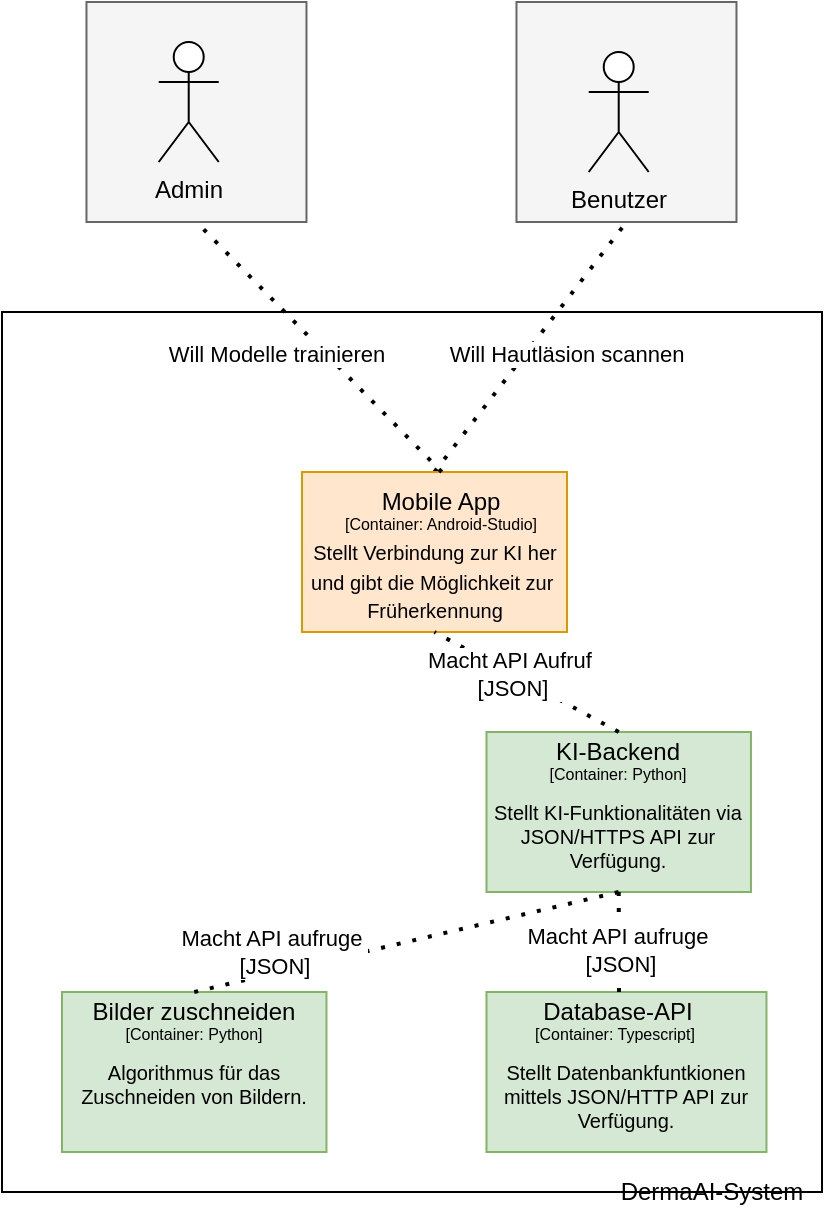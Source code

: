 <mxfile version="26.0.15">
  <diagram name="Page-1" id="r2_2YA5K_IkCOgmWWGXc">
    <mxGraphModel dx="1195" dy="703" grid="1" gridSize="10" guides="1" tooltips="1" connect="1" arrows="1" fold="1" page="1" pageScale="1" pageWidth="827" pageHeight="1169" math="0" shadow="0">
      <root>
        <mxCell id="0" />
        <mxCell id="1" parent="0" />
        <mxCell id="DtbgAuB2BSBWwKxTYoln-26" value="" style="rounded=0;whiteSpace=wrap;html=1;fillColor=#FFFFFF;strokeColor=#000000;" parent="1" vertex="1">
          <mxGeometry x="80" y="310" width="410" height="440" as="geometry" />
        </mxCell>
        <mxCell id="kZnphsI6zPI48kDzl5fM-2" value="" style="whiteSpace=wrap;html=1;aspect=fixed;fillColor=#f5f5f5;strokeColor=#666666;fontColor=#333333;" parent="1" vertex="1">
          <mxGeometry x="337.24" y="155" width="110" height="110" as="geometry" />
        </mxCell>
        <mxCell id="kZnphsI6zPI48kDzl5fM-1" value="Benutzer" style="shape=umlActor;verticalLabelPosition=bottom;verticalAlign=top;html=1;outlineConnect=0;" parent="1" vertex="1">
          <mxGeometry x="373.36" y="180" width="30" height="60" as="geometry" />
        </mxCell>
        <mxCell id="kZnphsI6zPI48kDzl5fM-6" style="edgeStyle=orthogonalEdgeStyle;rounded=0;orthogonalLoop=1;jettySize=auto;html=1;exitX=0.5;exitY=0;exitDx=0;exitDy=0;" parent="1" edge="1">
          <mxGeometry relative="1" as="geometry">
            <mxPoint x="295" y="270" as="targetPoint" />
            <mxPoint x="295" y="270" as="sourcePoint" />
          </mxGeometry>
        </mxCell>
        <mxCell id="kZnphsI6zPI48kDzl5fM-8" value="" style="endArrow=none;dashed=1;html=1;dashPattern=1 3;strokeWidth=2;rounded=0;exitX=0.5;exitY=0;exitDx=0;exitDy=0;entryX=0.5;entryY=1;entryDx=0;entryDy=0;" parent="1" source="4pukfur7Fkz4aeUhOezn-5" target="kZnphsI6zPI48kDzl5fM-2" edge="1">
          <mxGeometry width="50" height="50" relative="1" as="geometry">
            <mxPoint x="260" y="340" as="sourcePoint" />
            <mxPoint x="250" y="250" as="targetPoint" />
          </mxGeometry>
        </mxCell>
        <mxCell id="kZnphsI6zPI48kDzl5fM-25" value="Will Hautläsion scannen" style="edgeLabel;html=1;align=center;verticalAlign=middle;resizable=0;points=[];" parent="kZnphsI6zPI48kDzl5fM-8" vertex="1" connectable="0">
          <mxGeometry x="-0.16" y="-1" relative="1" as="geometry">
            <mxPoint x="25" y="-8" as="offset" />
          </mxGeometry>
        </mxCell>
        <mxCell id="4pukfur7Fkz4aeUhOezn-5" value="&lt;font size=&quot;1&quot;&gt;&lt;br&gt;&lt;br&gt;Stellt Verbindung zur KI her&lt;br&gt;und gibt die Möglichkeit zur&amp;nbsp;&lt;br&gt;Früherkennung&lt;/font&gt;" style="rounded=0;whiteSpace=wrap;html=1;fillColor=#ffe6cc;strokeColor=#d79b00;" parent="1" vertex="1">
          <mxGeometry x="230" y="390" width="132.5" height="80" as="geometry" />
        </mxCell>
        <mxCell id="4pukfur7Fkz4aeUhOezn-3" value="&lt;font style=&quot;font-size: 12px;&quot;&gt;Mobile App&lt;/font&gt;" style="text;html=1;align=center;verticalAlign=middle;whiteSpace=wrap;rounded=0;fontSize=9;" parent="1" vertex="1">
          <mxGeometry x="257.36" y="390" width="85" height="30" as="geometry" />
        </mxCell>
        <mxCell id="4pukfur7Fkz4aeUhOezn-4" value="&lt;font style=&quot;font-size: 8px;&quot;&gt;[Container: Android-Studio]&lt;/font&gt;" style="text;html=1;align=center;verticalAlign=middle;whiteSpace=wrap;rounded=0;" parent="1" vertex="1">
          <mxGeometry x="242.24" y="410" width="115.25" height="10" as="geometry" />
        </mxCell>
        <mxCell id="DtbgAuB2BSBWwKxTYoln-7" value="&lt;div&gt;&lt;br&gt;&lt;/div&gt;&lt;div&gt;&lt;br&gt;&lt;/div&gt;Stellt KI-Funktionalitäten via JSON/HTTPS API zur Verfügung." style="rounded=0;whiteSpace=wrap;html=1;fontSize=10;align=center;fillColor=#d5e8d4;strokeColor=#82b366;" parent="1" vertex="1">
          <mxGeometry x="322.24" y="520" width="132.24" height="80" as="geometry" />
        </mxCell>
        <mxCell id="DtbgAuB2BSBWwKxTYoln-8" value="&lt;font style=&quot;font-size: 12px;&quot;&gt;KI-Backend&lt;/font&gt;" style="text;html=1;align=center;verticalAlign=middle;whiteSpace=wrap;rounded=0;fontSize=9;" parent="1" vertex="1">
          <mxGeometry x="352.24" y="520" width="72.25" height="20" as="geometry" />
        </mxCell>
        <mxCell id="DtbgAuB2BSBWwKxTYoln-10" value="&lt;font style=&quot;font-size: 8px;&quot;&gt;[Container: Python]&lt;/font&gt;" style="text;html=1;align=center;verticalAlign=middle;whiteSpace=wrap;rounded=0;" parent="1" vertex="1">
          <mxGeometry x="348.43" y="530" width="79.87" height="20" as="geometry" />
        </mxCell>
        <mxCell id="DtbgAuB2BSBWwKxTYoln-12" value="&lt;br&gt;&lt;br&gt;Stellt Datenbankfuntkionen mittels JSON/HTTP API zur Verfügung.&lt;div&gt;&lt;/div&gt;" style="rounded=0;whiteSpace=wrap;html=1;fontSize=10;align=center;fillColor=#d5e8d4;strokeColor=#82b366;" parent="1" vertex="1">
          <mxGeometry x="322.24" y="650" width="140" height="80" as="geometry" />
        </mxCell>
        <mxCell id="DtbgAuB2BSBWwKxTYoln-13" value="&lt;span style=&quot;font-size: 12px;&quot;&gt;Database-API&lt;/span&gt;" style="text;html=1;align=center;verticalAlign=middle;whiteSpace=wrap;rounded=0;fontSize=9;" parent="1" vertex="1">
          <mxGeometry x="347.44" y="650" width="82.11" height="20" as="geometry" />
        </mxCell>
        <mxCell id="DtbgAuB2BSBWwKxTYoln-14" value="&lt;font style=&quot;font-size: 8px;&quot;&gt;[Container: Typescript]&lt;/font&gt;" style="text;html=1;align=center;verticalAlign=middle;whiteSpace=wrap;rounded=0;" parent="1" vertex="1">
          <mxGeometry x="344.81" y="660" width="83.49" height="20" as="geometry" />
        </mxCell>
        <mxCell id="DtbgAuB2BSBWwKxTYoln-15" value="&lt;br&gt;Algorithmus für das Zuschneiden von Bildern.&lt;div&gt;&lt;/div&gt;" style="rounded=0;whiteSpace=wrap;html=1;fontSize=10;align=center;fillColor=#d5e8d4;strokeColor=#82b366;" parent="1" vertex="1">
          <mxGeometry x="110.0" y="650" width="132.24" height="80" as="geometry" />
        </mxCell>
        <mxCell id="DtbgAuB2BSBWwKxTYoln-16" value="&lt;font style=&quot;font-size: 12px;&quot;&gt;Bilder zuschneiden&lt;/font&gt;" style="text;html=1;align=center;verticalAlign=middle;whiteSpace=wrap;rounded=0;fontSize=9;" parent="1" vertex="1">
          <mxGeometry x="120.0" y="650" width="112.24" height="20" as="geometry" />
        </mxCell>
        <mxCell id="DtbgAuB2BSBWwKxTYoln-17" value="&lt;font style=&quot;font-size: 8px;&quot;&gt;[Container: Python]&lt;/font&gt;" style="text;html=1;align=center;verticalAlign=middle;whiteSpace=wrap;rounded=0;" parent="1" vertex="1">
          <mxGeometry x="136.19" y="660" width="79.87" height="20" as="geometry" />
        </mxCell>
        <mxCell id="DtbgAuB2BSBWwKxTYoln-19" value="" style="endArrow=none;dashed=1;html=1;dashPattern=1 3;strokeWidth=2;rounded=0;entryX=0.5;entryY=1;entryDx=0;entryDy=0;exitX=0.5;exitY=0;exitDx=0;exitDy=0;" parent="1" source="DtbgAuB2BSBWwKxTYoln-8" target="4pukfur7Fkz4aeUhOezn-5" edge="1">
          <mxGeometry width="50" height="50" relative="1" as="geometry">
            <mxPoint x="322.24" y="540" as="sourcePoint" />
            <mxPoint x="372.24" y="490" as="targetPoint" />
          </mxGeometry>
        </mxCell>
        <mxCell id="DtbgAuB2BSBWwKxTYoln-21" value="Macht API Aufruf&amp;nbsp;&lt;br&gt;[JSON]" style="edgeLabel;html=1;align=center;verticalAlign=middle;resizable=0;points=[];" parent="DtbgAuB2BSBWwKxTYoln-19" vertex="1" connectable="0">
          <mxGeometry x="0.157" relative="1" as="geometry">
            <mxPoint as="offset" />
          </mxGeometry>
        </mxCell>
        <mxCell id="DtbgAuB2BSBWwKxTYoln-24" value="" style="endArrow=none;dashed=1;html=1;dashPattern=1 3;strokeWidth=2;rounded=0;entryX=0.5;entryY=1;entryDx=0;entryDy=0;exitX=0.5;exitY=0;exitDx=0;exitDy=0;" parent="1" source="DtbgAuB2BSBWwKxTYoln-13" target="DtbgAuB2BSBWwKxTYoln-7" edge="1">
          <mxGeometry width="50" height="50" relative="1" as="geometry">
            <mxPoint x="292.24" y="590" as="sourcePoint" />
            <mxPoint x="342.24" y="540" as="targetPoint" />
          </mxGeometry>
        </mxCell>
        <mxCell id="DtbgAuB2BSBWwKxTYoln-25" value="Macht API aufruge&amp;nbsp;&lt;br&gt;[JSON]" style="edgeLabel;html=1;align=center;verticalAlign=middle;resizable=0;points=[];" parent="DtbgAuB2BSBWwKxTYoln-24" vertex="1" connectable="0">
          <mxGeometry x="-0.133" relative="1" as="geometry">
            <mxPoint as="offset" />
          </mxGeometry>
        </mxCell>
        <mxCell id="DtbgAuB2BSBWwKxTYoln-27" value="DermaAI-System" style="text;html=1;align=center;verticalAlign=middle;whiteSpace=wrap;rounded=0;" parent="1" vertex="1">
          <mxGeometry x="380" y="750" width="110" as="geometry" />
        </mxCell>
        <mxCell id="DtbgAuB2BSBWwKxTYoln-32" value="" style="endArrow=none;dashed=1;html=1;dashPattern=1 3;strokeWidth=2;rounded=0;exitX=0.5;exitY=0;exitDx=0;exitDy=0;entryX=0.5;entryY=1;entryDx=0;entryDy=0;" parent="1" source="DtbgAuB2BSBWwKxTYoln-16" target="DtbgAuB2BSBWwKxTYoln-7" edge="1">
          <mxGeometry width="50" height="50" relative="1" as="geometry">
            <mxPoint x="170" y="540" as="sourcePoint" />
            <mxPoint x="220" y="490" as="targetPoint" />
          </mxGeometry>
        </mxCell>
        <mxCell id="DtbgAuB2BSBWwKxTYoln-33" value="Macht API aufruge&amp;nbsp;&lt;br&gt;[JSON]" style="edgeLabel;html=1;align=center;verticalAlign=middle;resizable=0;points=[];" parent="DtbgAuB2BSBWwKxTYoln-32" vertex="1" connectable="0">
          <mxGeometry x="-0.391" relative="1" as="geometry">
            <mxPoint x="-25" y="-5" as="offset" />
          </mxGeometry>
        </mxCell>
        <mxCell id="-SQasBqarVy0rh0c3gkC-1" value="" style="whiteSpace=wrap;html=1;aspect=fixed;fillColor=#f5f5f5;strokeColor=#666666;fontColor=#333333;" vertex="1" parent="1">
          <mxGeometry x="122.24" y="155" width="110" height="110" as="geometry" />
        </mxCell>
        <mxCell id="-SQasBqarVy0rh0c3gkC-2" value="Admin" style="shape=umlActor;verticalLabelPosition=bottom;verticalAlign=top;html=1;outlineConnect=0;" vertex="1" parent="1">
          <mxGeometry x="158.36" y="175" width="30" height="60" as="geometry" />
        </mxCell>
        <mxCell id="-SQasBqarVy0rh0c3gkC-7" value="" style="endArrow=none;dashed=1;html=1;dashPattern=1 3;strokeWidth=2;rounded=0;entryX=0.5;entryY=1;entryDx=0;entryDy=0;exitX=0.5;exitY=0;exitDx=0;exitDy=0;" edge="1" parent="1" source="4pukfur7Fkz4aeUhOezn-3" target="-SQasBqarVy0rh0c3gkC-1">
          <mxGeometry width="50" height="50" relative="1" as="geometry">
            <mxPoint x="130" y="315" as="sourcePoint" />
            <mxPoint x="180" y="265" as="targetPoint" />
          </mxGeometry>
        </mxCell>
        <mxCell id="-SQasBqarVy0rh0c3gkC-8" value="Will Modelle trainieren" style="edgeLabel;html=1;align=center;verticalAlign=middle;resizable=0;points=[];" vertex="1" connectable="0" parent="-SQasBqarVy0rh0c3gkC-7">
          <mxGeometry x="0.019" y="-3" relative="1" as="geometry">
            <mxPoint x="-23" y="6" as="offset" />
          </mxGeometry>
        </mxCell>
      </root>
    </mxGraphModel>
  </diagram>
</mxfile>
